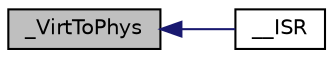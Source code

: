 digraph "_VirtToPhys"
{
  edge [fontname="Helvetica",fontsize="10",labelfontname="Helvetica",labelfontsize="10"];
  node [fontname="Helvetica",fontsize="10",shape=record];
  rankdir="LR";
  Node1 [label="_VirtToPhys",height=0.2,width=0.4,color="black", fillcolor="grey75", style="filled", fontcolor="black"];
  Node1 -> Node2 [dir="back",color="midnightblue",fontsize="10",style="solid",fontname="Helvetica"];
  Node2 [label="__ISR",height=0.2,width=0.4,color="black", fillcolor="white", style="filled",URL="$mchp_gfx_l_c_c_8c.html#a73c04659c2040172a7e55fff4050fadd"];
}
